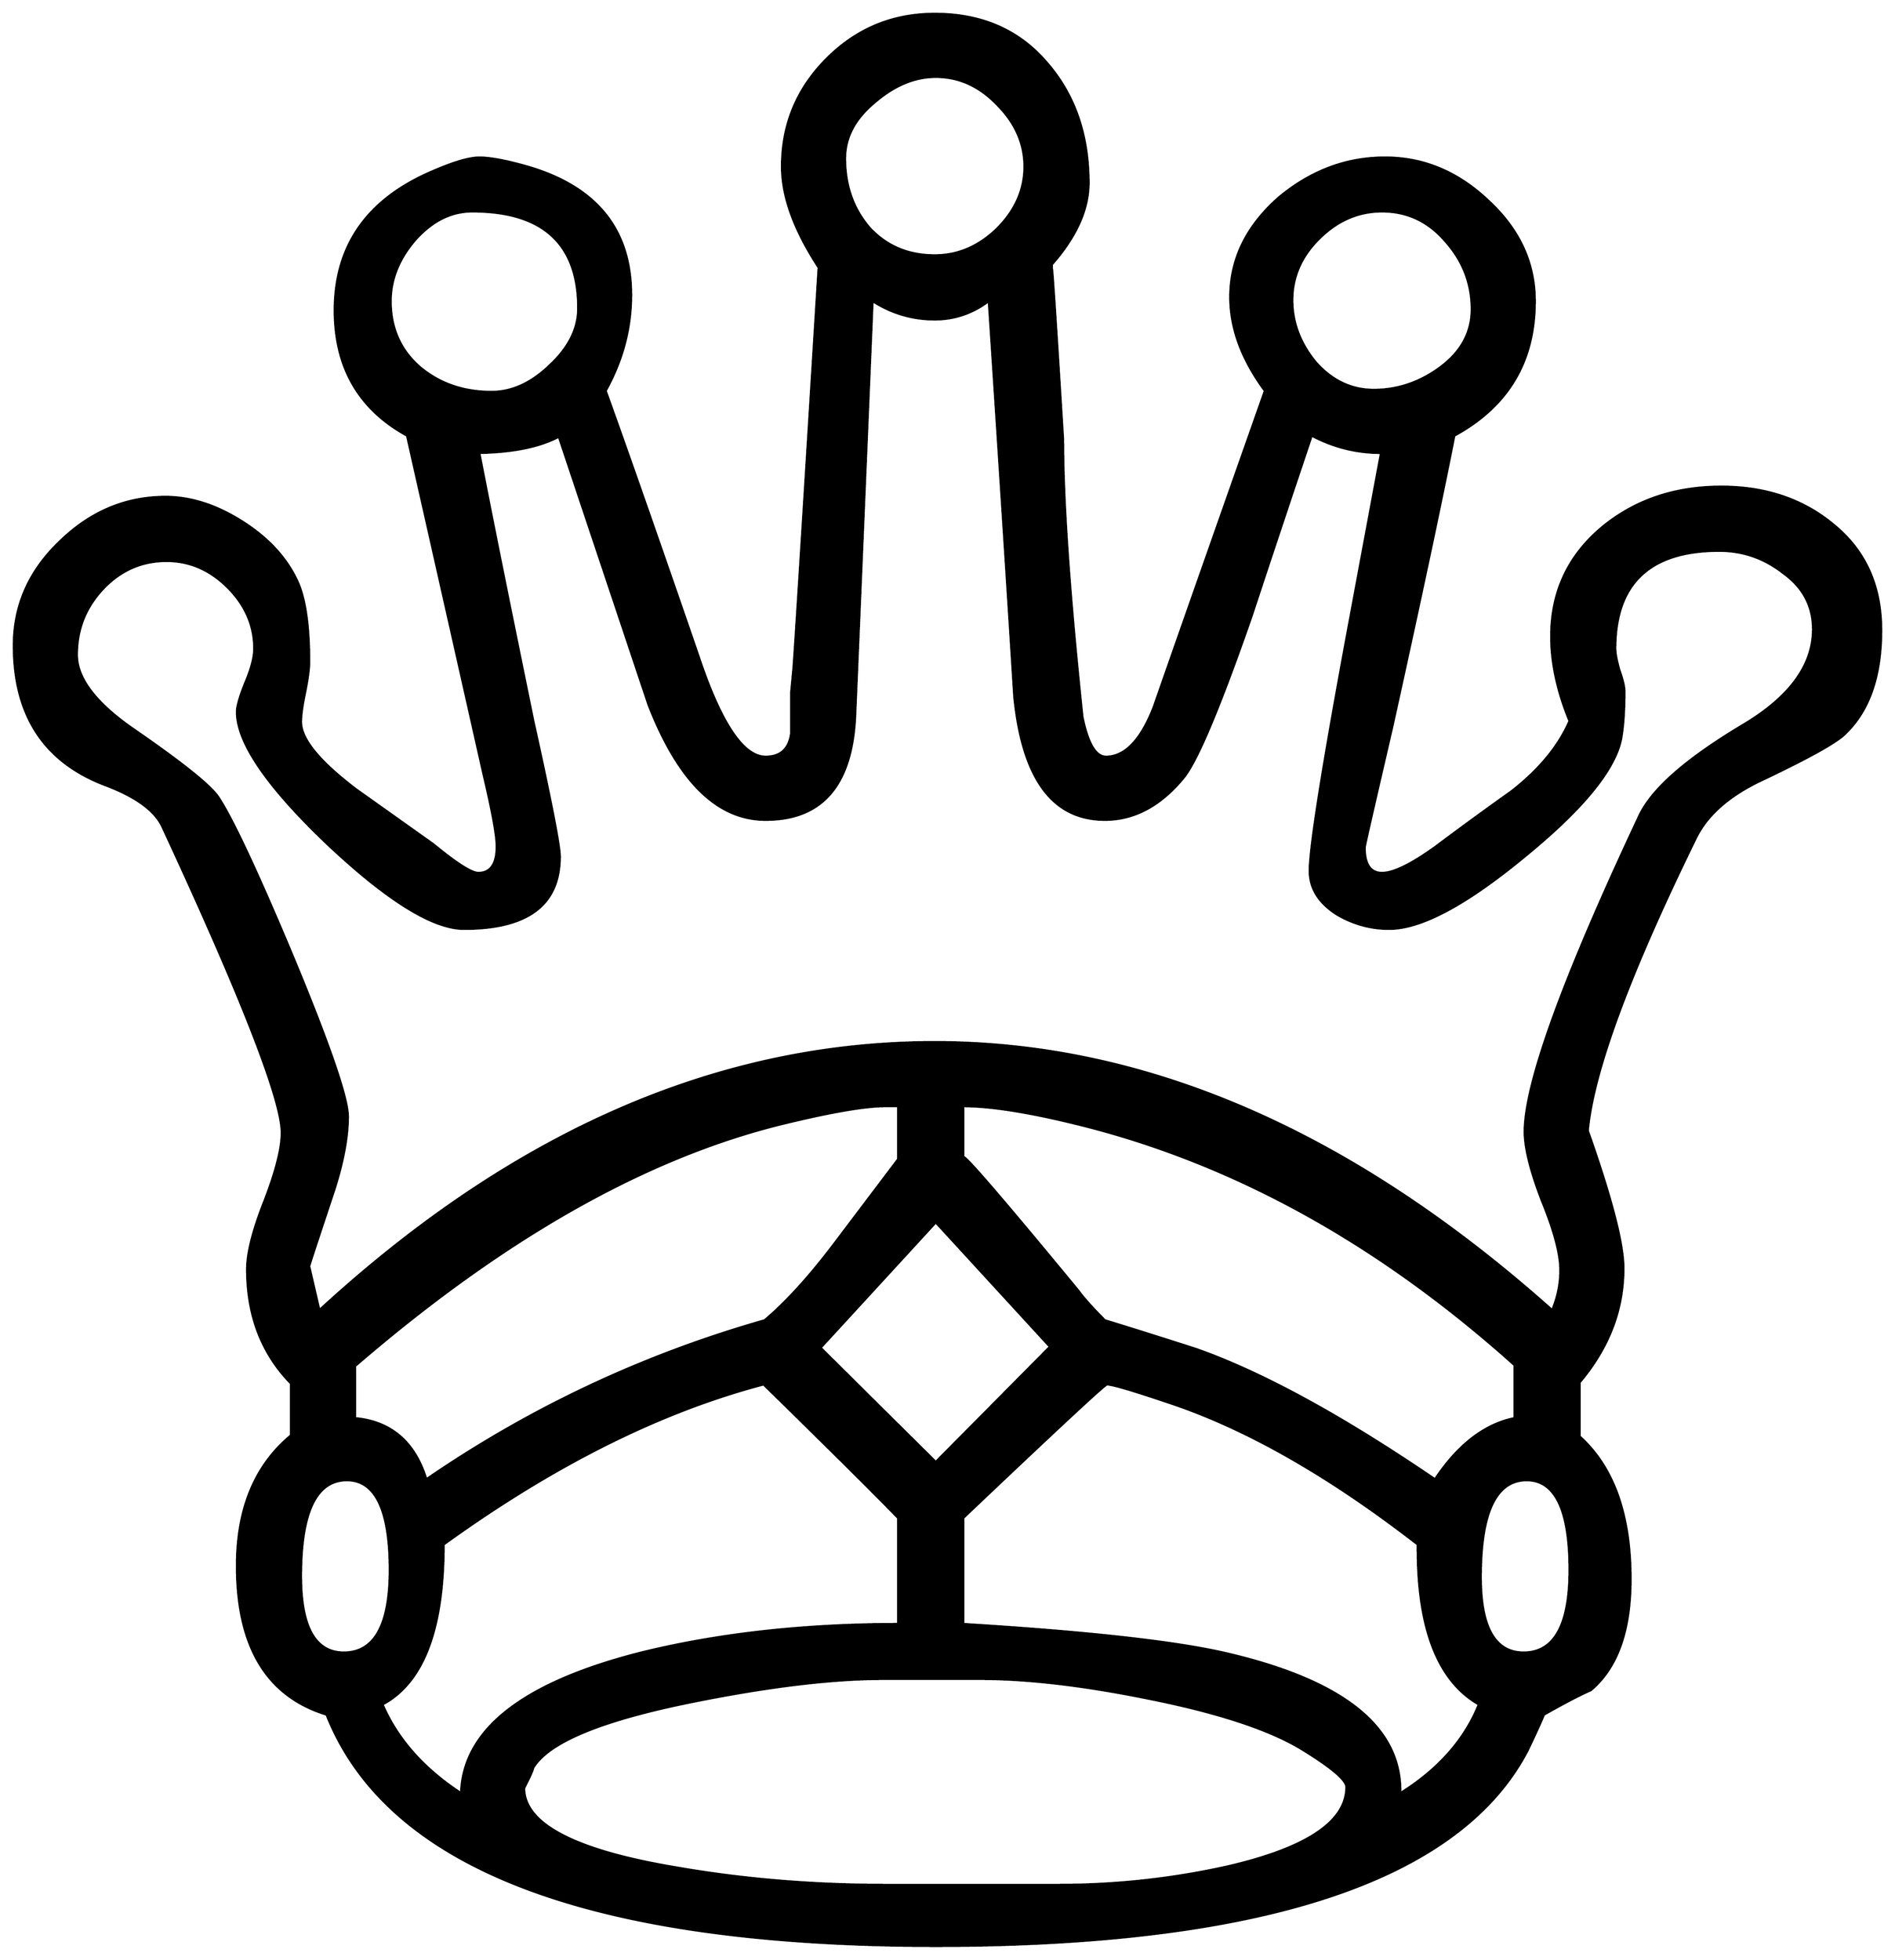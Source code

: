 


\begin{tikzpicture}[y=0.80pt, x=0.80pt, yscale=-1.0, xscale=1.0, inner sep=0pt, outer sep=0pt]
\begin{scope}[shift={(100.0,1705.0)},nonzero rule]
  \path[draw=.,fill=.,line width=1.600pt] (1913.0,-924.0) ..
    controls (1913.0,-878.0) and (1900.667,-843.667) ..
    (1876.0,-821.0) .. controls (1866.0,-812.333) and
    (1840.0,-798.0) .. (1798.0,-778.0) .. controls
    (1764.667,-762.667) and (1742.333,-743.333) .. (1731.0,-720.0) ..
    controls (1665.667,-586.667) and (1630.333,-491.0) ..
    (1625.0,-433.0) .. controls (1648.333,-367.0) and
    (1660.0,-322.0) .. (1660.0,-298.0) .. controls
    (1660.0,-257.333) and (1645.667,-220.0) .. (1617.0,-186.0) --
    (1617.0,-133.0) .. controls (1650.333,-103.0) and
    (1667.0,-56.333) .. (1667.0,7.0) .. controls (1667.0,57.667) and
    (1654.0,94.0) .. (1628.0,116.0) .. controls (1617.333,120.667)
    and (1602.0,128.667) .. (1582.0,140.0) .. controls
    (1578.667,148.0) and (1573.333,159.667) .. (1566.0,175.0) ..
    controls (1499.333,303.0) and (1305.667,367.0) .. (985.0,367.0)
    .. controls (646.333,367.0) and (447.0,291.333) .. (387.0,140.0)
    .. controls (328.333,122.0) and (299.0,73.333) .. (299.0,-6.0)
    .. controls (299.0,-62.0) and (316.667,-104.667) ..
    (352.0,-134.0) -- (352.0,-185.0) .. controls (323.333,-214.333)
    and (309.0,-251.667) .. (309.0,-297.0) .. controls
    (309.0,-313.0) and (314.667,-335.333) .. (326.0,-364.0) ..
    controls (337.333,-393.333) and (343.0,-415.667) .. (343.0,-431.0)
    .. controls (343.0,-463.0) and (304.0,-563.0) ..
    (226.0,-731.0) .. controls (218.667,-747.0) and (200.0,-760.667)
    .. (170.0,-772.0) .. controls (110.0,-794.667) and
    (80.0,-840.333) .. (80.0,-909.0) .. controls (80.0,-948.333) and
    (95.0,-982.333) .. (125.0,-1011.0) .. controls (155.0,-1040.333)
    and (189.667,-1055.0) .. (229.0,-1055.0) .. controls
    (253.667,-1055.0) and (278.667,-1047.0) .. (304.0,-1031.0) ..
    controls (329.333,-1015.0) and (347.333,-995.667) ..
    (358.0,-973.0) .. controls (366.0,-956.333) and (370.0,-929.667)
    .. (370.0,-893.0) .. controls (370.0,-886.333) and
    (368.667,-876.333) .. (366.0,-863.0) .. controls (363.333,-850.333)
    and (362.0,-840.667) .. (362.0,-834.0) .. controls
    (362.0,-817.333) and (380.0,-795.333) .. (416.0,-768.0) ..
    controls (441.333,-750.0) and (466.667,-732.0) .. (492.0,-714.0)
    .. controls (514.667,-695.333) and (529.333,-686.0) ..
    (536.0,-686.0) .. controls (548.0,-686.0) and (554.0,-694.667)
    .. (554.0,-712.0) .. controls (554.0,-722.667) and
    (549.667,-746.333) .. (541.0,-783.0) .. controls (524.333,-857.0)
    and (499.333,-967.667) .. (466.0,-1115.0) .. controls
    (418.667,-1141.0) and (395.0,-1182.0) .. (395.0,-1238.0) ..
    controls (395.0,-1301.333) and (426.667,-1346.667) ..
    (490.0,-1374.0) .. controls (511.333,-1383.333) and
    (527.0,-1388.0) .. (537.0,-1388.0) .. controls
    (547.0,-1388.0) and (561.667,-1385.333) .. (581.0,-1380.0) ..
    controls (651.0,-1360.667) and (686.0,-1318.333) ..
    (686.0,-1253.0) .. controls (686.0,-1220.333) and
    (677.667,-1189.0) .. (661.0,-1159.0) .. controls
    (681.667,-1101.667) and (712.0,-1015.0) .. (752.0,-899.0) ..
    controls (774.0,-833.0) and (796.0,-800.0) .. (818.0,-800.0)
    .. controls (832.667,-800.0) and (841.0,-807.667) ..
    (843.0,-823.0) .. controls (843.0,-821.667) and (843.0,-835.0)
    .. (843.0,-863.0) .. controls (843.0,-863.0) and
    (843.667,-870.0) .. (845.0,-884.0) .. controls (845.667,-888.667)
    and (854.0,-1020.667) .. (870.0,-1280.0) .. controls
    (846.0,-1316.667) and (834.0,-1349.667) .. (834.0,-1379.0) ..
    controls (834.0,-1420.333) and (848.667,-1455.667) ..
    (878.0,-1485.0) .. controls (907.333,-1514.333) and
    (942.667,-1529.0) .. (984.0,-1529.0) .. controls
    (1030.0,-1529.0) and (1066.667,-1513.0) .. (1094.0,-1481.0) ..
    controls (1121.333,-1449.667) and (1135.0,-1410.333) ..
    (1135.0,-1363.0) .. controls (1135.0,-1337.0) and
    (1123.0,-1310.333) .. (1099.0,-1283.0) -- (1099.0,-1278.0) ..
    controls (1099.0,-1286.667) and (1102.667,-1231.0) ..
    (1110.0,-1111.0) .. controls (1110.0,-1049.667) and
    (1116.333,-959.0) .. (1129.0,-839.0) .. controls
    (1134.333,-813.0) and (1142.0,-800.0) .. (1152.0,-800.0) ..
    controls (1170.667,-800.0) and (1186.333,-816.333) ..
    (1199.0,-849.0) .. controls (1223.0,-917.667) and
    (1259.333,-1021.0) .. (1308.0,-1159.0) .. controls
    (1285.333,-1189.667) and (1274.0,-1220.333) .. (1274.0,-1251.0) ..
    controls (1274.0,-1288.333) and (1290.0,-1321.0) ..
    (1322.0,-1349.0) .. controls (1353.333,-1375.0) and
    (1388.0,-1388.0) .. (1426.0,-1388.0) .. controls
    (1464.0,-1388.0) and (1498.0,-1373.667) .. (1528.0,-1345.0) ..
    controls (1558.0,-1317.0) and (1573.0,-1284.333) ..
    (1573.0,-1247.0) .. controls (1573.0,-1187.667) and
    (1546.667,-1143.667) .. (1494.0,-1115.0) .. controls
    (1481.333,-1051.0) and (1461.0,-955.667) .. (1433.0,-829.0) ..
    controls (1415.0,-751.667) and (1406.0,-712.333) ..
    (1406.0,-711.0) .. controls (1406.0,-694.333) and
    (1411.667,-686.0) .. (1423.0,-686.0) .. controls
    (1434.333,-686.0) and (1452.0,-694.667) .. (1476.0,-712.0) ..
    controls (1500.0,-730.0) and (1524.667,-748.0) ..
    (1550.0,-766.0) .. controls (1577.333,-787.333) and
    (1596.333,-810.333) .. (1607.0,-835.0) .. controls
    (1595.0,-864.333) and (1589.0,-892.0) .. (1589.0,-918.0) ..
    controls (1589.0,-962.0) and (1606.0,-998.0) ..
    (1640.0,-1026.0) .. controls (1672.0,-1052.0) and
    (1710.667,-1065.0) .. (1756.0,-1065.0) .. controls
    (1800.0,-1065.0) and (1837.0,-1052.333) .. (1867.0,-1027.0) ..
    controls (1897.667,-1001.667) and (1913.0,-967.333) ..
    (1913.0,-924.0) -- cycle(1511.0,-1239.0) .. controls
    (1511.0,-1264.333) and (1502.333,-1286.667) .. (1485.0,-1306.0) ..
    controls (1468.333,-1325.333) and (1447.667,-1335.0) ..
    (1423.0,-1335.0) .. controls (1399.667,-1335.0) and
    (1379.0,-1326.0) .. (1361.0,-1308.0) .. controls
    (1343.667,-1290.667) and (1335.0,-1270.667) .. (1335.0,-1248.0) ..
    controls (1335.0,-1226.0) and (1342.667,-1205.667) ..
    (1358.0,-1187.0) .. controls (1374.0,-1169.0) and
    (1393.0,-1160.0) .. (1415.0,-1160.0) .. controls
    (1438.333,-1160.0) and (1460.0,-1167.333) .. (1480.0,-1182.0) ..
    controls (1500.667,-1197.333) and (1511.0,-1216.333) ..
    (1511.0,-1239.0) -- cycle(1072.0,-1379.0) .. controls
    (1072.0,-1401.667) and (1063.0,-1422.0) .. (1045.0,-1440.0) ..
    controls (1027.667,-1458.0) and (1007.667,-1467.0) ..
    (985.0,-1467.0) .. controls (964.333,-1467.0) and
    (944.333,-1458.667) .. (925.0,-1442.0) .. controls
    (905.667,-1426.0) and (896.0,-1407.667) .. (896.0,-1387.0) ..
    controls (896.0,-1360.333) and (904.0,-1337.667) ..
    (920.0,-1319.0) .. controls (936.667,-1301.0) and
    (958.0,-1292.0) .. (984.0,-1292.0) .. controls
    (1006.667,-1292.0) and (1027.0,-1300.667) .. (1045.0,-1318.0) ..
    controls (1063.0,-1336.0) and (1072.0,-1356.333) ..
    (1072.0,-1379.0) -- cycle(634.0,-1240.0) .. controls
    (634.0,-1303.333) and (599.333,-1335.0) .. (530.0,-1335.0) ..
    controls (509.333,-1335.0) and (490.667,-1325.667) ..
    (474.0,-1307.0) .. controls (458.0,-1288.333) and
    (450.0,-1268.333) .. (450.0,-1247.0) .. controls
    (450.0,-1220.333) and (459.667,-1198.667) .. (479.0,-1182.0) ..
    controls (498.333,-1166.0) and (521.667,-1158.0) ..
    (549.0,-1158.0) .. controls (569.0,-1158.0) and
    (588.0,-1166.667) .. (606.0,-1184.0) .. controls
    (624.667,-1201.333) and (634.0,-1220.0) .. (634.0,-1240.0) --
    cycle(1846.0,-925.0) .. controls (1846.0,-947.667) and
    (1836.333,-966.0) .. (1817.0,-980.0) .. controls
    (1798.333,-994.667) and (1777.333,-1002.0) .. (1754.0,-1002.0) ..
    controls (1686.0,-1002.0) and (1652.0,-970.0) ..
    (1652.0,-906.0) .. controls (1652.0,-901.333) and
    (1653.333,-894.333) .. (1656.0,-885.0) .. controls
    (1659.333,-875.667) and (1661.0,-868.667) .. (1661.0,-864.0) ..
    controls (1661.0,-846.0) and (1660.0,-831.0) ..
    (1658.0,-819.0) .. controls (1652.667,-788.333) and
    (1621.0,-749.333) .. (1563.0,-702.0) .. controls
    (1505.667,-654.667) and (1461.333,-631.0) .. (1430.0,-631.0) ..
    controls (1412.0,-631.0) and (1395.0,-635.667) ..
    (1379.0,-645.0) .. controls (1361.0,-656.333) and
    (1352.0,-670.667) .. (1352.0,-688.0) .. controls
    (1352.0,-711.333) and (1365.0,-792.667) .. (1391.0,-932.0) --
    (1422.0,-1098.0) .. controls (1398.0,-1098.0) and
    (1375.333,-1103.667) .. (1354.0,-1115.0) .. controls
    (1334.0,-1055.667) and (1314.333,-996.667) .. (1295.0,-938.0) ..
    controls (1263.667,-848.0) and (1241.333,-795.0) ..
    (1228.0,-779.0) .. controls (1205.333,-751.667) and
    (1179.667,-738.0) .. (1151.0,-738.0) .. controls
    (1099.667,-738.0) and (1070.0,-778.333) .. (1062.0,-859.0) ..
    controls (1056.667,-945.0) and (1048.333,-1074.333) ..
    (1037.0,-1247.0) .. controls (1021.0,-1235.0) and
    (1003.333,-1229.0) .. (984.0,-1229.0) .. controls
    (962.0,-1229.0) and (941.667,-1235.0) .. (923.0,-1247.0) --
    (906.0,-842.0) .. controls (903.333,-772.667) and (874.0,-738.0)
    .. (818.0,-738.0) .. controls (770.667,-738.0) and
    (732.333,-775.667) .. (703.0,-851.0) .. controls (701.0,-857.0)
    and (671.667,-944.667) .. (615.0,-1114.0) .. controls
    (596.333,-1104.0) and (570.333,-1098.667) .. (537.0,-1098.0) ..
    controls (548.333,-1039.333) and (566.0,-951.667) ..
    (590.0,-835.0) .. controls (607.333,-757.0) and (616.0,-712.667)
    .. (616.0,-702.0) .. controls (616.0,-654.667) and
    (584.667,-631.0) .. (522.0,-631.0) .. controls (491.333,-631.0)
    and (446.333,-659.0) .. (387.0,-715.0) .. controls
    (328.333,-771.0) and (299.0,-814.0) .. (299.0,-844.0) ..
    controls (299.0,-849.333) and (301.667,-858.667) .. (307.0,-872.0)
    .. controls (313.0,-886.0) and (316.0,-897.333) ..
    (316.0,-906.0) .. controls (316.0,-928.667) and (307.333,-948.667)
    .. (290.0,-966.0) .. controls (272.667,-983.333) and
    (252.667,-992.0) .. (230.0,-992.0) .. controls (205.333,-992.0)
    and (184.333,-982.667) .. (167.0,-964.0) .. controls
    (150.333,-946.0) and (142.0,-924.667) .. (142.0,-900.0) ..
    controls (142.0,-876.667) and (161.0,-852.0) .. (199.0,-826.0)
    .. controls (246.333,-793.333) and (273.667,-771.333) ..
    (281.0,-760.0) .. controls (295.0,-738.667) and (319.333,-686.667)
    .. (354.0,-604.0) .. controls (390.0,-517.333) and
    (408.0,-465.0) .. (408.0,-447.0) .. controls (408.0,-426.333)
    and (403.333,-401.667) .. (394.0,-373.0) .. controls
    (378.667,-327.0) and (370.667,-302.667) .. (370.0,-300.0) --
    (380.0,-257.0) .. controls (570.667,-432.333) and (772.0,-520.0)
    .. (984.0,-520.0) .. controls (1191.333,-520.0) and
    (1393.333,-432.333) .. (1590.0,-257.0) .. controls
    (1595.333,-269.667) and (1598.0,-282.667) .. (1598.0,-296.0) ..
    controls (1598.0,-312.0) and (1592.0,-334.667) ..
    (1580.0,-364.0) .. controls (1568.667,-393.333) and
    (1563.0,-416.0) .. (1563.0,-432.0) .. controls
    (1563.0,-479.333) and (1600.667,-583.0) .. (1676.0,-743.0) ..
    controls (1688.667,-769.0) and (1722.333,-798.333) ..
    (1777.0,-831.0) .. controls (1823.0,-858.333) and
    (1846.0,-889.667) .. (1846.0,-925.0) -- cycle(1607.0,-2.0) ..
    controls (1607.0,-60.667) and (1593.0,-90.0) .. (1565.0,-90.0)
    .. controls (1535.0,-90.0) and (1520.0,-58.333) ..
    (1520.0,5.0) .. controls (1520.0,54.333) and (1534.0,79.0) ..
    (1562.0,79.0) .. controls (1592.0,79.0) and (1607.0,52.0) ..
    (1607.0,-2.0) -- cycle(1553.0,-151.0) -- (1553.0,-203.0) ..
    controls (1423.0,-319.667) and (1284.333,-397.333) ..
    (1137.0,-436.0) .. controls (1083.0,-450.0) and
    (1041.333,-457.0) .. (1012.0,-457.0) -- (1012.0,-407.0) ..
    controls (1012.0,-411.0) and (1049.667,-367.333) ..
    (1125.0,-276.0) .. controls (1130.333,-268.667) and
    (1139.0,-259.0) .. (1151.0,-247.0) .. controls
    (1175.0,-239.667) and (1204.667,-230.333) .. (1240.0,-219.0) ..
    controls (1304.667,-196.333) and (1383.0,-153.667) ..
    (1475.0,-91.0) .. controls (1497.667,-125.0) and
    (1523.667,-145.0) .. (1553.0,-151.0) -- cycle(1518.0,130.0) ..
    controls (1477.333,106.667) and (1457.333,54.333) .. (1458.0,-27.0)
    .. controls (1372.0,-93.667) and (1291.667,-139.667) ..
    (1217.0,-165.0) .. controls (1179.667,-177.667) and
    (1158.333,-184.0) .. (1153.0,-184.0) .. controls
    (1151.0,-184.0) and (1104.0,-140.333) .. (1012.0,-53.0) --
    (1012.0,51.0) .. controls (1131.333,58.333) and (1216.333,67.667) ..
    (1267.0,79.0) .. controls (1384.333,105.667) and (1442.333,151.667)
    .. (1441.0,217.0) .. controls (1478.333,193.667) and
    (1504.0,164.667) .. (1518.0,130.0) -- cycle(1097.0,-221.0) --
    (985.0,-343.0) -- (872.0,-220.0) -- (985.0,-108.0) --
    (1097.0,-221.0) -- cycle(948.0,-405.0) -- (948.0,-457.0) --
    (935.0,-457.0) .. controls (915.667,-457.0) and (882.667,-451.333)
    .. (836.0,-440.0) .. controls (701.333,-407.333) and
    (561.0,-328.0) .. (415.0,-202.0) -- (415.0,-151.0) ..
    controls (450.333,-147.667) and (473.667,-127.667) .. (485.0,-91.0)
    .. controls (587.0,-161.0) and (697.667,-213.0) ..
    (817.0,-247.0) .. controls (838.333,-265.0) and (861.333,-290.333)
    .. (886.0,-323.0) .. controls (906.667,-350.333) and
    (927.333,-377.667) .. (948.0,-405.0) -- cycle(1388.0,211.0) ..
    controls (1388.0,204.333) and (1374.0,192.333) .. (1346.0,175.0)
    .. controls (1314.0,155.0) and (1262.667,138.0) ..
    (1192.0,124.0) .. controls (1129.333,111.333) and (1075.0,105.0)
    .. (1029.0,105.0) -- (933.0,105.0) .. controls (883.667,105.0)
    and (822.333,112.333) .. (749.0,127.0) .. controls (658.333,145.0)
    and (605.333,166.667) .. (590.0,192.0) .. controls (589.333,194.667)
    and (587.667,198.667) .. (585.0,204.0) .. controls (582.333,209.333)
    and (581.0,212.0) .. (581.0,212.0) .. controls (581.0,247.333)
    and (631.0,273.333) .. (731.0,290.0) .. controls (796.333,301.333)
    and (864.333,307.0) .. (935.0,307.0) -- (1106.0,307.0) ..
    controls (1162.0,307.0) and (1217.0,301.0) .. (1271.0,289.0)
    .. controls (1349.0,271.0) and (1388.0,245.0) ..
    (1388.0,211.0) -- cycle(948.0,51.0) -- (948.0,-53.0) ..
    controls (922.0,-79.667) and (878.0,-123.333) .. (816.0,-184.0)
    .. controls (714.667,-157.333) and (610.0,-105.0) ..
    (502.0,-27.0) .. controls (502.0,56.333) and (482.0,108.667) ..
    (442.0,130.0) .. controls (456.667,164.0) and (482.333,193.0) ..
    (519.0,217.0) .. controls (521.0,154.333) and (580.0,108.333) ..
    (696.0,79.0) .. controls (772.0,60.333) and (856.0,51.0) ..
    (948.0,51.0) -- cycle(449.0,-2.0) .. controls (449.0,-60.667)
    and (435.0,-90.0) .. (407.0,-90.0) .. controls (377.0,-90.0)
    and (362.0,-58.667) .. (362.0,4.0) .. controls (362.0,54.0)
    and (376.0,79.0) .. (404.0,79.0) .. controls (434.0,79.0)
    and (449.0,52.0) .. (449.0,-2.0) -- cycle;
\end{scope}

\end{tikzpicture}

